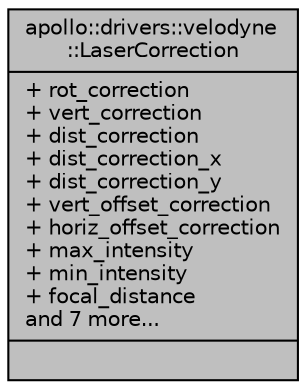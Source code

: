 digraph "apollo::drivers::velodyne::LaserCorrection"
{
  edge [fontname="Helvetica",fontsize="10",labelfontname="Helvetica",labelfontsize="10"];
  node [fontname="Helvetica",fontsize="10",shape=record];
  Node1 [label="{apollo::drivers::velodyne\l::LaserCorrection\n|+ rot_correction\l+ vert_correction\l+ dist_correction\l+ dist_correction_x\l+ dist_correction_y\l+ vert_offset_correction\l+ horiz_offset_correction\l+ max_intensity\l+ min_intensity\l+ focal_distance\land 7 more...\l|}",height=0.2,width=0.4,color="black", fillcolor="grey75", style="filled" fontcolor="black"];
}
